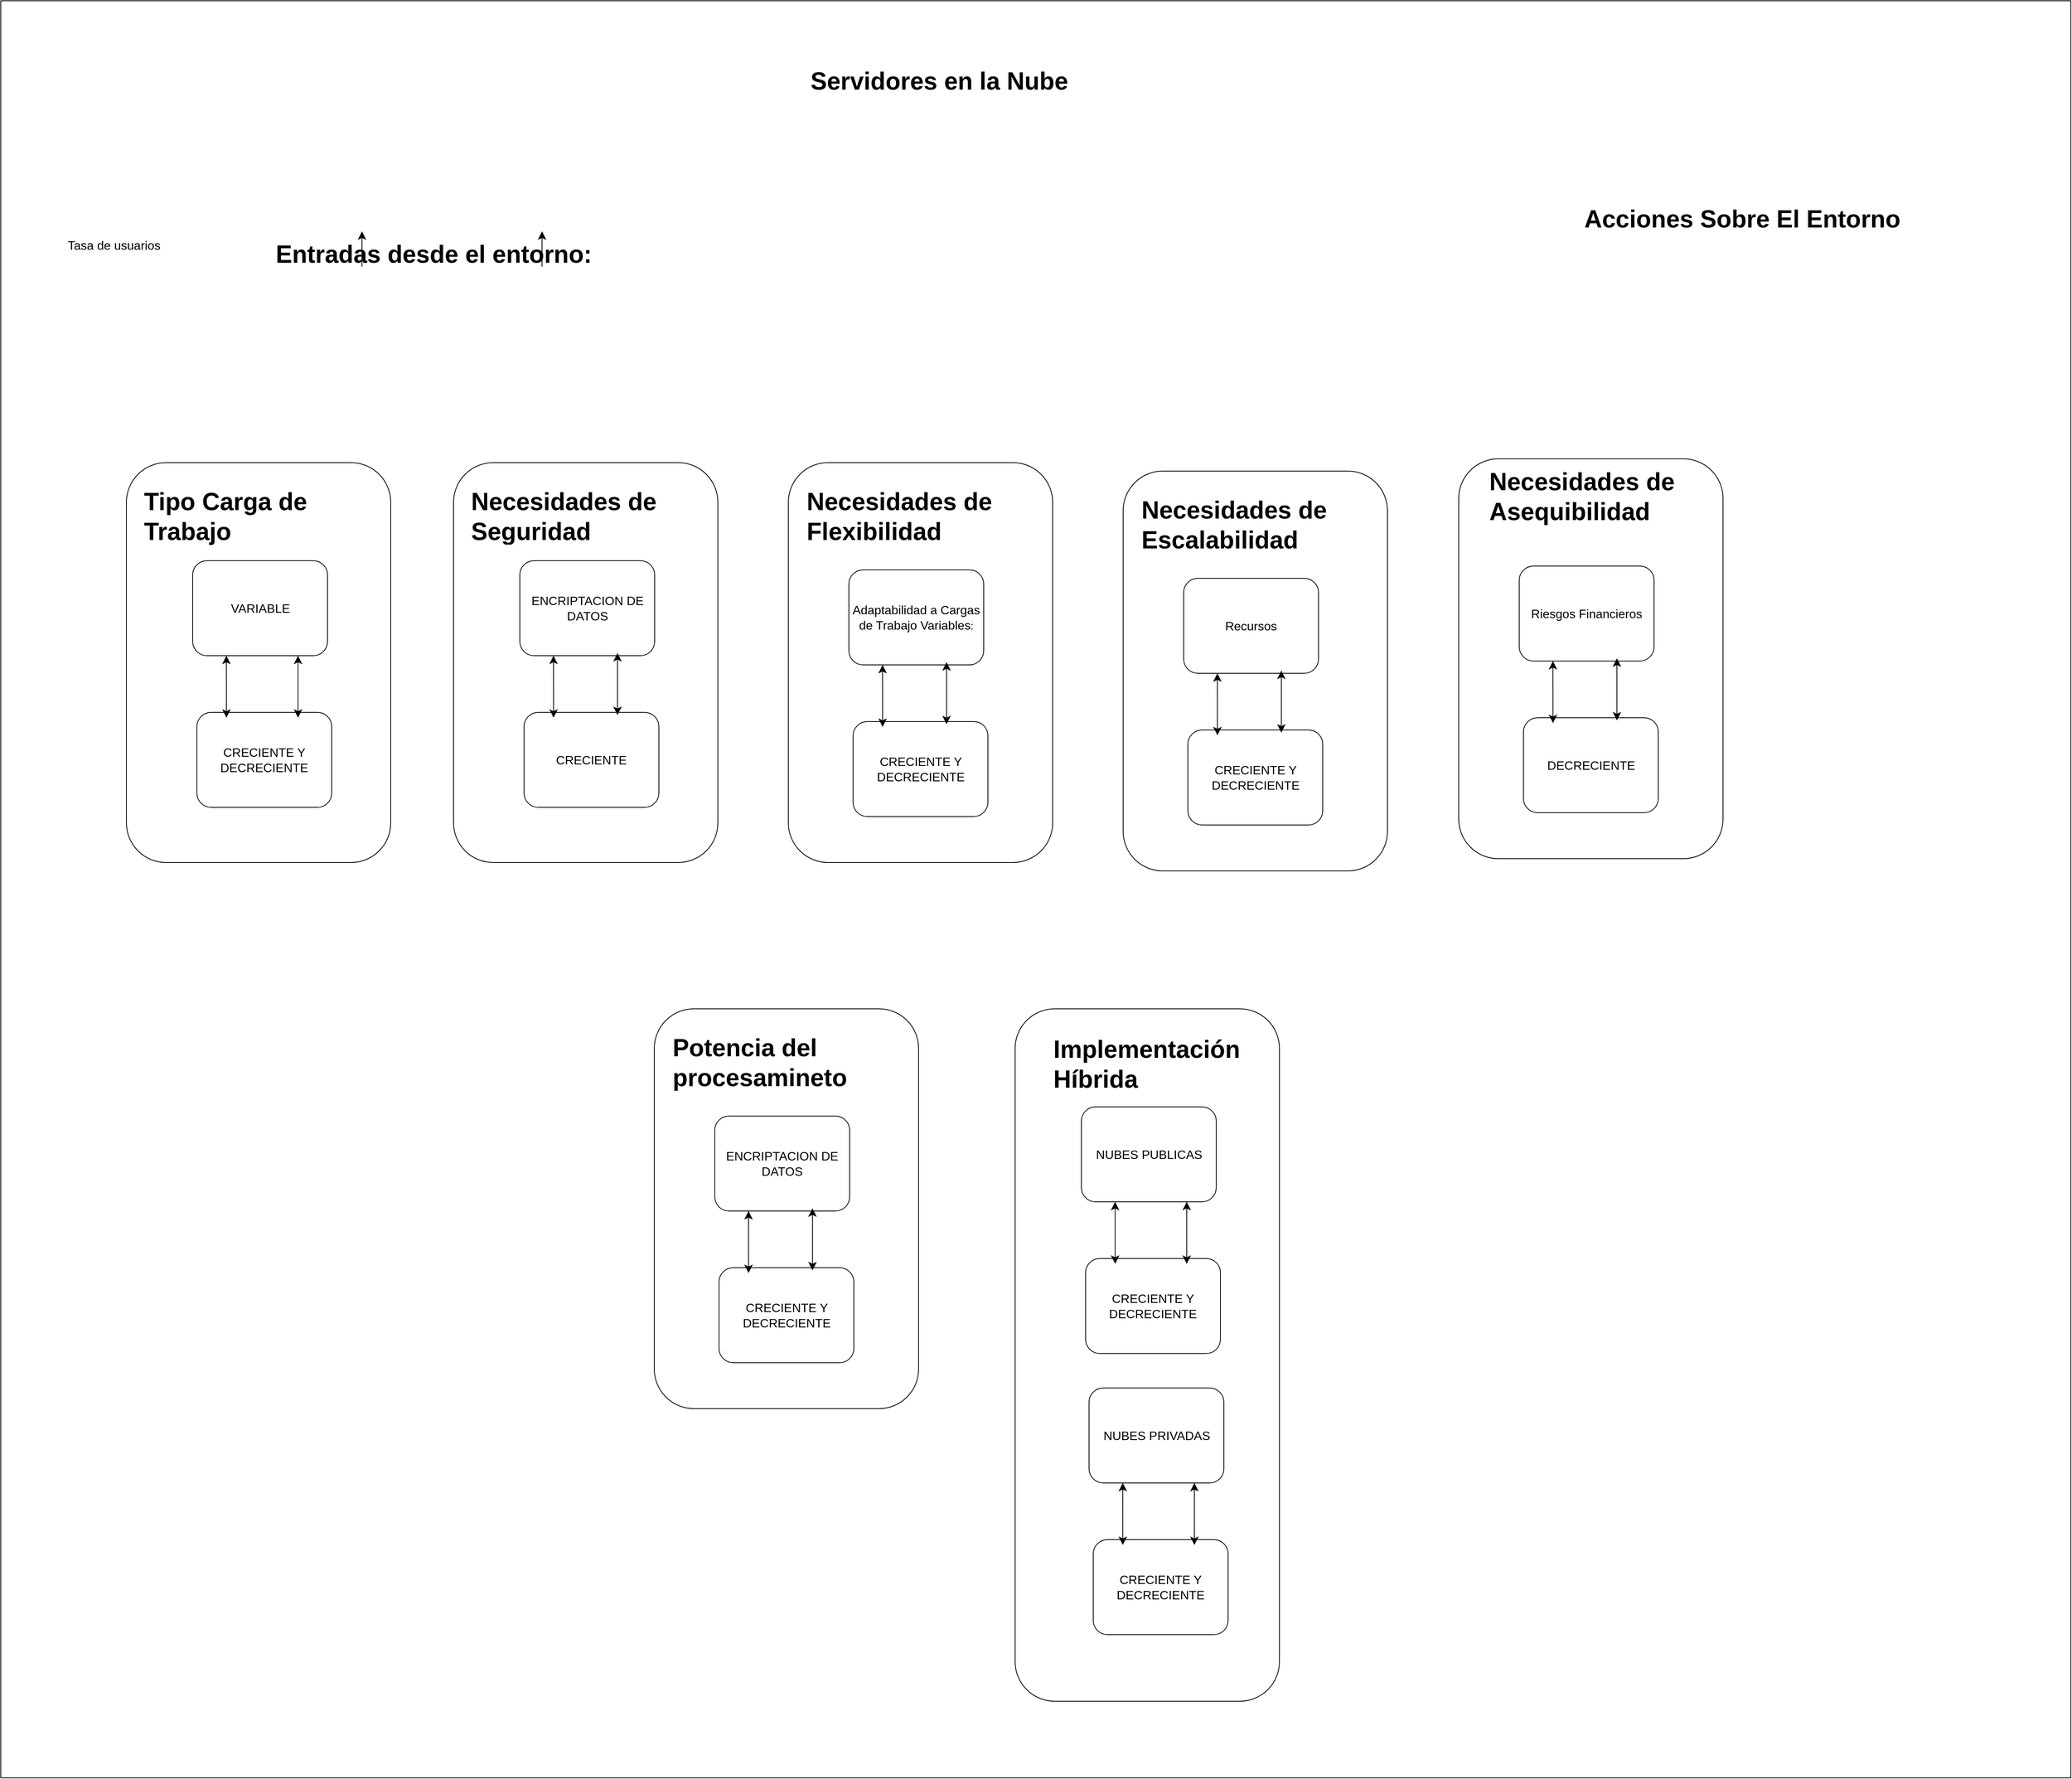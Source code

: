 <mxfile version="22.0.4" type="github" pages="2">
  <diagram name="Página-1" id="vCq6zs7CrHMmV6JF6-9W">
    <mxGraphModel dx="3840" dy="2064" grid="0" gridSize="10" guides="1" tooltips="1" connect="1" arrows="1" fold="1" page="0" pageScale="1" pageWidth="827" pageHeight="1169" math="0" shadow="0">
      <root>
        <mxCell id="0" />
        <mxCell id="1" parent="0" />
        <UserObject label="" link="https://meet.google.com/nyh-pgcb-acd" id="Tj51BT58kHfH4cU9sa8p-1">
          <mxCell style="rounded=0;whiteSpace=wrap;html=1;fontSize=16;" parent="1" vertex="1">
            <mxGeometry x="-848" y="-538" width="2702" height="2320" as="geometry" />
          </mxCell>
        </UserObject>
        <mxCell id="Tj51BT58kHfH4cU9sa8p-2" value="&lt;h1&gt;Servidores en la Nube&lt;/h1&gt;" style="text;html=1;strokeColor=none;fillColor=none;spacing=5;spacingTop=-20;whiteSpace=wrap;overflow=hidden;rounded=0;fontSize=16;" parent="1" vertex="1">
          <mxGeometry x="204" y="-463" width="403" height="75" as="geometry" />
        </mxCell>
        <mxCell id="SgmyFsETjONuVWpeVux2-51" value="&lt;h1&gt;Entradas desde el entorno:&lt;/h1&gt;" style="text;html=1;strokeColor=none;fillColor=none;spacing=5;spacingTop=-20;whiteSpace=wrap;overflow=hidden;rounded=0;fontSize=16;" parent="1" vertex="1">
          <mxGeometry x="-494" y="-237" width="470" height="46" as="geometry" />
        </mxCell>
        <mxCell id="SgmyFsETjONuVWpeVux2-52" value="Tasa de usuarios" style="text;html=1;strokeColor=none;fillColor=none;align=center;verticalAlign=middle;whiteSpace=wrap;rounded=0;fontSize=16;" parent="1" vertex="1">
          <mxGeometry x="-814" y="-242.5" width="228" height="47" as="geometry" />
        </mxCell>
        <mxCell id="sp_XJOnR3usTMsfJuHCN-1" value="&lt;h1&gt;Acciones Sobre El Entorno&lt;/h1&gt;" style="text;html=1;strokeColor=none;fillColor=none;spacing=5;spacingTop=-20;whiteSpace=wrap;overflow=hidden;rounded=0;fontSize=16;" parent="1" vertex="1">
          <mxGeometry x="1214" y="-283" width="470" height="46" as="geometry" />
        </mxCell>
        <mxCell id="6IeojxoNkeV59Rsgy9bG-1" value="" style="group" vertex="1" connectable="0" parent="1">
          <mxGeometry x="1055" y="60" width="345" height="522" as="geometry" />
        </mxCell>
        <mxCell id="sp_XJOnR3usTMsfJuHCN-4" value="" style="rounded=1;whiteSpace=wrap;html=1;fontSize=16;" parent="6IeojxoNkeV59Rsgy9bG-1" vertex="1">
          <mxGeometry width="345" height="522" as="geometry" />
        </mxCell>
        <mxCell id="sp_XJOnR3usTMsfJuHCN-5" value="Riesgos Financieros" style="rounded=1;whiteSpace=wrap;html=1;fontSize=16;" parent="6IeojxoNkeV59Rsgy9bG-1" vertex="1">
          <mxGeometry x="79" y="140" width="176" height="124" as="geometry" />
        </mxCell>
        <mxCell id="sp_XJOnR3usTMsfJuHCN-6" value="DECRECIENTE" style="rounded=1;whiteSpace=wrap;html=1;fontSize=16;" parent="6IeojxoNkeV59Rsgy9bG-1" vertex="1">
          <mxGeometry x="84.5" y="338" width="176" height="124" as="geometry" />
        </mxCell>
        <mxCell id="sp_XJOnR3usTMsfJuHCN-7" value="" style="endArrow=classic;startArrow=classic;html=1;rounded=0;fontSize=12;startSize=8;endSize=8;curved=1;entryX=0.25;entryY=1;entryDx=0;entryDy=0;exitX=0.219;exitY=0.056;exitDx=0;exitDy=0;exitPerimeter=0;" parent="6IeojxoNkeV59Rsgy9bG-1" source="sp_XJOnR3usTMsfJuHCN-6" target="sp_XJOnR3usTMsfJuHCN-5" edge="1">
          <mxGeometry width="50" height="50" relative="1" as="geometry">
            <mxPoint x="59.5" y="577" as="sourcePoint" />
            <mxPoint x="109.5" y="527" as="targetPoint" />
          </mxGeometry>
        </mxCell>
        <mxCell id="sp_XJOnR3usTMsfJuHCN-8" value="" style="endArrow=classic;startArrow=classic;html=1;rounded=0;fontSize=12;startSize=8;endSize=8;curved=1;entryX=0.25;entryY=1;entryDx=0;entryDy=0;exitX=0.219;exitY=0.056;exitDx=0;exitDy=0;exitPerimeter=0;" parent="6IeojxoNkeV59Rsgy9bG-1" edge="1">
          <mxGeometry width="50" height="50" relative="1" as="geometry">
            <mxPoint x="206.5" y="341.5" as="sourcePoint" />
            <mxPoint x="206.5" y="260.5" as="targetPoint" />
          </mxGeometry>
        </mxCell>
        <mxCell id="sp_XJOnR3usTMsfJuHCN-9" value="&lt;h1&gt;&lt;b&gt;Necesidades de&lt;br&gt;&lt;/b&gt;Asequibilidad&lt;/h1&gt;" style="text;html=1;strokeColor=none;fillColor=none;spacing=5;spacingTop=-20;whiteSpace=wrap;overflow=hidden;rounded=0;fontSize=16;" parent="6IeojxoNkeV59Rsgy9bG-1" vertex="1">
          <mxGeometry x="35" width="270.5" height="117" as="geometry" />
        </mxCell>
        <mxCell id="6IeojxoNkeV59Rsgy9bG-2" value="" style="group" vertex="1" connectable="0" parent="1">
          <mxGeometry x="180" y="65" width="345" height="522" as="geometry" />
        </mxCell>
        <mxCell id="sp_XJOnR3usTMsfJuHCN-11" value="" style="rounded=1;whiteSpace=wrap;html=1;fontSize=16;" parent="6IeojxoNkeV59Rsgy9bG-2" vertex="1">
          <mxGeometry width="345" height="522" as="geometry" />
        </mxCell>
        <mxCell id="sp_XJOnR3usTMsfJuHCN-12" value="Adaptabilidad a Cargas de Trabajo Variables&lt;span style=&quot;color: rgb(55, 65, 81); font-family: Söhne, ui-sans-serif, system-ui, -apple-system, &amp;quot;Segoe UI&amp;quot;, Roboto, Ubuntu, Cantarell, &amp;quot;Noto Sans&amp;quot;, sans-serif, &amp;quot;Helvetica Neue&amp;quot;, Arial, &amp;quot;Apple Color Emoji&amp;quot;, &amp;quot;Segoe UI Emoji&amp;quot;, &amp;quot;Segoe UI Symbol&amp;quot;, &amp;quot;Noto Color Emoji&amp;quot;; font-size: 14px; text-align: left; background-color: rgb(247, 247, 248);&quot;&gt;: &lt;/span&gt;" style="rounded=1;whiteSpace=wrap;html=1;fontSize=16;" parent="6IeojxoNkeV59Rsgy9bG-2" vertex="1">
          <mxGeometry x="79" y="140" width="176" height="124" as="geometry" />
        </mxCell>
        <mxCell id="sp_XJOnR3usTMsfJuHCN-13" value="CRECIENTE Y DECRECIENTE" style="rounded=1;whiteSpace=wrap;html=1;fontSize=16;" parent="6IeojxoNkeV59Rsgy9bG-2" vertex="1">
          <mxGeometry x="84.5" y="338" width="176" height="124" as="geometry" />
        </mxCell>
        <mxCell id="sp_XJOnR3usTMsfJuHCN-14" value="" style="endArrow=classic;startArrow=classic;html=1;rounded=0;fontSize=12;startSize=8;endSize=8;curved=1;entryX=0.25;entryY=1;entryDx=0;entryDy=0;exitX=0.219;exitY=0.056;exitDx=0;exitDy=0;exitPerimeter=0;" parent="6IeojxoNkeV59Rsgy9bG-2" source="sp_XJOnR3usTMsfJuHCN-13" target="sp_XJOnR3usTMsfJuHCN-12" edge="1">
          <mxGeometry width="50" height="50" relative="1" as="geometry">
            <mxPoint x="59.5" y="577" as="sourcePoint" />
            <mxPoint x="109.5" y="527" as="targetPoint" />
          </mxGeometry>
        </mxCell>
        <mxCell id="sp_XJOnR3usTMsfJuHCN-15" value="" style="endArrow=classic;startArrow=classic;html=1;rounded=0;fontSize=12;startSize=8;endSize=8;curved=1;entryX=0.25;entryY=1;entryDx=0;entryDy=0;exitX=0.219;exitY=0.056;exitDx=0;exitDy=0;exitPerimeter=0;" parent="6IeojxoNkeV59Rsgy9bG-2" edge="1">
          <mxGeometry width="50" height="50" relative="1" as="geometry">
            <mxPoint x="206.5" y="341.5" as="sourcePoint" />
            <mxPoint x="206.5" y="260.5" as="targetPoint" />
          </mxGeometry>
        </mxCell>
        <mxCell id="sp_XJOnR3usTMsfJuHCN-16" value="&lt;h1&gt;&lt;b&gt;Necesidades de&lt;br&gt;&lt;/b&gt;Flexibilidad&lt;/h1&gt;" style="text;html=1;strokeColor=none;fillColor=none;spacing=5;spacingTop=-20;whiteSpace=wrap;overflow=hidden;rounded=0;fontSize=16;" parent="6IeojxoNkeV59Rsgy9bG-2" vertex="1">
          <mxGeometry x="18.5" y="21" width="319.5" height="86" as="geometry" />
        </mxCell>
        <mxCell id="6IeojxoNkeV59Rsgy9bG-4" value="" style="group" vertex="1" connectable="0" parent="1">
          <mxGeometry x="-257" y="65" width="345" height="522" as="geometry" />
        </mxCell>
        <mxCell id="SgmyFsETjONuVWpeVux2-13" value="" style="rounded=1;whiteSpace=wrap;html=1;fontSize=16;" parent="6IeojxoNkeV59Rsgy9bG-4" vertex="1">
          <mxGeometry width="345" height="522" as="geometry" />
        </mxCell>
        <mxCell id="SgmyFsETjONuVWpeVux2-14" value="&lt;h1&gt;&lt;b&gt;Necesidades de&lt;br/&gt;Seguridad&lt;/b&gt;&lt;br&gt;&lt;/h1&gt;" style="text;html=1;strokeColor=none;fillColor=none;spacing=5;spacingTop=-20;whiteSpace=wrap;overflow=hidden;rounded=0;fontSize=16;" parent="6IeojxoNkeV59Rsgy9bG-4" vertex="1">
          <mxGeometry x="18" y="21" width="298" height="86" as="geometry" />
        </mxCell>
        <mxCell id="SgmyFsETjONuVWpeVux2-15" value="ENCRIPTACION DE DATOS" style="rounded=1;whiteSpace=wrap;html=1;fontSize=16;" parent="6IeojxoNkeV59Rsgy9bG-4" vertex="1">
          <mxGeometry x="86.5" y="128" width="176" height="124" as="geometry" />
        </mxCell>
        <mxCell id="SgmyFsETjONuVWpeVux2-16" value="CRECIENTE" style="rounded=1;whiteSpace=wrap;html=1;fontSize=16;" parent="6IeojxoNkeV59Rsgy9bG-4" vertex="1">
          <mxGeometry x="92" y="326" width="176" height="124" as="geometry" />
        </mxCell>
        <mxCell id="SgmyFsETjONuVWpeVux2-17" value="" style="endArrow=classic;startArrow=classic;html=1;rounded=0;fontSize=12;startSize=8;endSize=8;curved=1;entryX=0.25;entryY=1;entryDx=0;entryDy=0;exitX=0.219;exitY=0.056;exitDx=0;exitDy=0;exitPerimeter=0;" parent="6IeojxoNkeV59Rsgy9bG-4" source="SgmyFsETjONuVWpeVux2-16" target="SgmyFsETjONuVWpeVux2-15" edge="1">
          <mxGeometry width="50" height="50" relative="1" as="geometry">
            <mxPoint x="67" y="565" as="sourcePoint" />
            <mxPoint x="117" y="515" as="targetPoint" />
          </mxGeometry>
        </mxCell>
        <mxCell id="SgmyFsETjONuVWpeVux2-18" value="" style="endArrow=classic;startArrow=classic;html=1;rounded=0;fontSize=12;startSize=8;endSize=8;curved=1;entryX=0.25;entryY=1;entryDx=0;entryDy=0;exitX=0.219;exitY=0.056;exitDx=0;exitDy=0;exitPerimeter=0;" parent="6IeojxoNkeV59Rsgy9bG-4" edge="1">
          <mxGeometry width="50" height="50" relative="1" as="geometry">
            <mxPoint x="214" y="329.5" as="sourcePoint" />
            <mxPoint x="214" y="248.5" as="targetPoint" />
          </mxGeometry>
        </mxCell>
        <mxCell id="6IeojxoNkeV59Rsgy9bG-5" value="" style="group" vertex="1" connectable="0" parent="1">
          <mxGeometry x="-684" y="65" width="346" height="522" as="geometry" />
        </mxCell>
        <mxCell id="SgmyFsETjONuVWpeVux2-19" value="" style="rounded=1;whiteSpace=wrap;html=1;fontSize=16;" parent="6IeojxoNkeV59Rsgy9bG-5" vertex="1">
          <mxGeometry width="345" height="522" as="geometry" />
        </mxCell>
        <mxCell id="SgmyFsETjONuVWpeVux2-20" value="&lt;h1&gt;&lt;b&gt;Tipo Carga de Trabajo&lt;/b&gt;&lt;br&gt;&lt;/h1&gt;" style="text;html=1;strokeColor=none;fillColor=none;spacing=5;spacingTop=-20;whiteSpace=wrap;overflow=hidden;rounded=0;fontSize=16;" parent="6IeojxoNkeV59Rsgy9bG-5" vertex="1">
          <mxGeometry x="18" y="21" width="328" height="90" as="geometry" />
        </mxCell>
        <mxCell id="SgmyFsETjONuVWpeVux2-21" value="VARIABLE" style="rounded=1;whiteSpace=wrap;html=1;fontSize=16;" parent="6IeojxoNkeV59Rsgy9bG-5" vertex="1">
          <mxGeometry x="86.5" y="128" width="176" height="124" as="geometry" />
        </mxCell>
        <mxCell id="SgmyFsETjONuVWpeVux2-22" value="CRECIENTE Y DECRECIENTE" style="rounded=1;whiteSpace=wrap;html=1;fontSize=16;" parent="6IeojxoNkeV59Rsgy9bG-5" vertex="1">
          <mxGeometry x="92" y="326" width="176" height="124" as="geometry" />
        </mxCell>
        <mxCell id="SgmyFsETjONuVWpeVux2-23" value="" style="endArrow=classic;startArrow=classic;html=1;rounded=0;fontSize=12;startSize=8;endSize=8;curved=1;entryX=0.25;entryY=1;entryDx=0;entryDy=0;exitX=0.219;exitY=0.056;exitDx=0;exitDy=0;exitPerimeter=0;" parent="6IeojxoNkeV59Rsgy9bG-5" source="SgmyFsETjONuVWpeVux2-22" target="SgmyFsETjONuVWpeVux2-21" edge="1">
          <mxGeometry width="50" height="50" relative="1" as="geometry">
            <mxPoint x="65" y="342" as="sourcePoint" />
            <mxPoint x="115" y="292" as="targetPoint" />
          </mxGeometry>
        </mxCell>
        <mxCell id="SgmyFsETjONuVWpeVux2-24" value="" style="endArrow=classic;startArrow=classic;html=1;rounded=0;fontSize=12;startSize=8;endSize=8;curved=1;entryX=0.25;entryY=1;entryDx=0;entryDy=0;exitX=0.219;exitY=0.056;exitDx=0;exitDy=0;exitPerimeter=0;" parent="6IeojxoNkeV59Rsgy9bG-5" edge="1">
          <mxGeometry width="50" height="50" relative="1" as="geometry">
            <mxPoint x="224" y="333" as="sourcePoint" />
            <mxPoint x="224" y="252" as="targetPoint" />
          </mxGeometry>
        </mxCell>
        <mxCell id="6IeojxoNkeV59Rsgy9bG-6" value="" style="group" vertex="1" connectable="0" parent="1">
          <mxGeometry x="617" y="76" width="345" height="522" as="geometry" />
        </mxCell>
        <mxCell id="sp_XJOnR3usTMsfJuHCN-23" value="" style="rounded=1;whiteSpace=wrap;html=1;fontSize=16;" parent="6IeojxoNkeV59Rsgy9bG-6" vertex="1">
          <mxGeometry width="345" height="522" as="geometry" />
        </mxCell>
        <mxCell id="sp_XJOnR3usTMsfJuHCN-24" value="Recursos " style="rounded=1;whiteSpace=wrap;html=1;fontSize=16;" parent="6IeojxoNkeV59Rsgy9bG-6" vertex="1">
          <mxGeometry x="79" y="140" width="176" height="124" as="geometry" />
        </mxCell>
        <mxCell id="sp_XJOnR3usTMsfJuHCN-25" value="CRECIENTE Y DECRECIENTE" style="rounded=1;whiteSpace=wrap;html=1;fontSize=16;" parent="6IeojxoNkeV59Rsgy9bG-6" vertex="1">
          <mxGeometry x="84.5" y="338" width="176" height="124" as="geometry" />
        </mxCell>
        <mxCell id="sp_XJOnR3usTMsfJuHCN-26" value="" style="endArrow=classic;startArrow=classic;html=1;rounded=0;fontSize=12;startSize=8;endSize=8;curved=1;entryX=0.25;entryY=1;entryDx=0;entryDy=0;exitX=0.219;exitY=0.056;exitDx=0;exitDy=0;exitPerimeter=0;" parent="6IeojxoNkeV59Rsgy9bG-6" source="sp_XJOnR3usTMsfJuHCN-25" target="sp_XJOnR3usTMsfJuHCN-24" edge="1">
          <mxGeometry width="50" height="50" relative="1" as="geometry">
            <mxPoint x="59.5" y="577" as="sourcePoint" />
            <mxPoint x="109.5" y="527" as="targetPoint" />
          </mxGeometry>
        </mxCell>
        <mxCell id="sp_XJOnR3usTMsfJuHCN-27" value="" style="endArrow=classic;startArrow=classic;html=1;rounded=0;fontSize=12;startSize=8;endSize=8;curved=1;entryX=0.25;entryY=1;entryDx=0;entryDy=0;exitX=0.219;exitY=0.056;exitDx=0;exitDy=0;exitPerimeter=0;" parent="6IeojxoNkeV59Rsgy9bG-6" edge="1">
          <mxGeometry width="50" height="50" relative="1" as="geometry">
            <mxPoint x="206.5" y="341.5" as="sourcePoint" />
            <mxPoint x="206.5" y="260.5" as="targetPoint" />
          </mxGeometry>
        </mxCell>
        <mxCell id="sp_XJOnR3usTMsfJuHCN-28" value="&lt;h1&gt;&lt;b&gt;Necesidades de&lt;br&gt;&lt;/b&gt;Escalabilidad&lt;/h1&gt;" style="text;html=1;strokeColor=none;fillColor=none;spacing=5;spacingTop=-20;whiteSpace=wrap;overflow=hidden;rounded=0;fontSize=16;" parent="6IeojxoNkeV59Rsgy9bG-6" vertex="1">
          <mxGeometry x="18.5" y="21" width="319.5" height="86" as="geometry" />
        </mxCell>
        <mxCell id="6IeojxoNkeV59Rsgy9bG-7" value="" style="group" vertex="1" connectable="0" parent="1">
          <mxGeometry x="476" y="778" width="345" height="904" as="geometry" />
        </mxCell>
        <mxCell id="SgmyFsETjONuVWpeVux2-25" value="" style="rounded=1;whiteSpace=wrap;html=1;fontSize=16;" parent="6IeojxoNkeV59Rsgy9bG-7" vertex="1">
          <mxGeometry width="345" height="904" as="geometry" />
        </mxCell>
        <mxCell id="SgmyFsETjONuVWpeVux2-26" value="&lt;h1&gt;&lt;b&gt;Implementación&lt;br/&gt;Híbrida&lt;/b&gt;&lt;br&gt;&lt;/h1&gt;" style="text;html=1;strokeColor=none;fillColor=none;spacing=5;spacingTop=-20;whiteSpace=wrap;overflow=hidden;rounded=0;fontSize=16;" parent="6IeojxoNkeV59Rsgy9bG-7" vertex="1">
          <mxGeometry x="45" y="23" width="285" height="86" as="geometry" />
        </mxCell>
        <mxCell id="SgmyFsETjONuVWpeVux2-27" value="NUBES PUBLICAS" style="rounded=1;whiteSpace=wrap;html=1;fontSize=16;" parent="6IeojxoNkeV59Rsgy9bG-7" vertex="1">
          <mxGeometry x="86.5" y="128" width="176" height="124" as="geometry" />
        </mxCell>
        <mxCell id="SgmyFsETjONuVWpeVux2-28" value="CRECIENTE Y DECRECIENTE" style="rounded=1;whiteSpace=wrap;html=1;fontSize=16;" parent="6IeojxoNkeV59Rsgy9bG-7" vertex="1">
          <mxGeometry x="92" y="326" width="176" height="124" as="geometry" />
        </mxCell>
        <mxCell id="SgmyFsETjONuVWpeVux2-29" value="" style="endArrow=classic;startArrow=classic;html=1;rounded=0;fontSize=12;startSize=8;endSize=8;curved=1;entryX=0.25;entryY=1;entryDx=0;entryDy=0;exitX=0.219;exitY=0.056;exitDx=0;exitDy=0;exitPerimeter=0;" parent="6IeojxoNkeV59Rsgy9bG-7" source="SgmyFsETjONuVWpeVux2-28" target="SgmyFsETjONuVWpeVux2-27" edge="1">
          <mxGeometry width="50" height="50" relative="1" as="geometry">
            <mxPoint x="65" y="342" as="sourcePoint" />
            <mxPoint x="115" y="292" as="targetPoint" />
          </mxGeometry>
        </mxCell>
        <mxCell id="SgmyFsETjONuVWpeVux2-30" value="" style="endArrow=classic;startArrow=classic;html=1;rounded=0;fontSize=12;startSize=8;endSize=8;curved=1;entryX=0.25;entryY=1;entryDx=0;entryDy=0;exitX=0.219;exitY=0.056;exitDx=0;exitDy=0;exitPerimeter=0;" parent="6IeojxoNkeV59Rsgy9bG-7" edge="1">
          <mxGeometry width="50" height="50" relative="1" as="geometry">
            <mxPoint x="224" y="333" as="sourcePoint" />
            <mxPoint x="224" y="252" as="targetPoint" />
          </mxGeometry>
        </mxCell>
        <mxCell id="SgmyFsETjONuVWpeVux2-39" value="NUBES PRIVADAS" style="rounded=1;whiteSpace=wrap;html=1;fontSize=16;" parent="6IeojxoNkeV59Rsgy9bG-7" vertex="1">
          <mxGeometry x="96.5" y="495" width="176" height="124" as="geometry" />
        </mxCell>
        <mxCell id="SgmyFsETjONuVWpeVux2-40" value="CRECIENTE Y DECRECIENTE" style="rounded=1;whiteSpace=wrap;html=1;fontSize=16;" parent="6IeojxoNkeV59Rsgy9bG-7" vertex="1">
          <mxGeometry x="102" y="693" width="176" height="124" as="geometry" />
        </mxCell>
        <mxCell id="SgmyFsETjONuVWpeVux2-41" value="" style="endArrow=classic;startArrow=classic;html=1;rounded=0;fontSize=12;startSize=8;endSize=8;curved=1;entryX=0.25;entryY=1;entryDx=0;entryDy=0;exitX=0.219;exitY=0.056;exitDx=0;exitDy=0;exitPerimeter=0;" parent="6IeojxoNkeV59Rsgy9bG-7" source="SgmyFsETjONuVWpeVux2-40" target="SgmyFsETjONuVWpeVux2-39" edge="1">
          <mxGeometry width="50" height="50" relative="1" as="geometry">
            <mxPoint x="75" y="709" as="sourcePoint" />
            <mxPoint x="125" y="659" as="targetPoint" />
          </mxGeometry>
        </mxCell>
        <mxCell id="SgmyFsETjONuVWpeVux2-42" value="" style="endArrow=classic;startArrow=classic;html=1;rounded=0;fontSize=12;startSize=8;endSize=8;curved=1;entryX=0.25;entryY=1;entryDx=0;entryDy=0;exitX=0.219;exitY=0.056;exitDx=0;exitDy=0;exitPerimeter=0;" parent="6IeojxoNkeV59Rsgy9bG-7" edge="1">
          <mxGeometry width="50" height="50" relative="1" as="geometry">
            <mxPoint x="234" y="700" as="sourcePoint" />
            <mxPoint x="234" y="619" as="targetPoint" />
          </mxGeometry>
        </mxCell>
        <mxCell id="6IeojxoNkeV59Rsgy9bG-8" style="edgeStyle=none;curved=1;rounded=0;orthogonalLoop=1;jettySize=auto;html=1;exitX=0.75;exitY=1;exitDx=0;exitDy=0;entryX=0.75;entryY=0;entryDx=0;entryDy=0;fontSize=12;startSize=8;endSize=8;" edge="1" parent="1" source="SgmyFsETjONuVWpeVux2-51" target="SgmyFsETjONuVWpeVux2-51">
          <mxGeometry relative="1" as="geometry" />
        </mxCell>
        <mxCell id="6IeojxoNkeV59Rsgy9bG-9" style="edgeStyle=none;curved=1;rounded=0;orthogonalLoop=1;jettySize=auto;html=1;exitX=0.25;exitY=1;exitDx=0;exitDy=0;entryX=0.25;entryY=0;entryDx=0;entryDy=0;fontSize=12;startSize=8;endSize=8;" edge="1" parent="1" source="SgmyFsETjONuVWpeVux2-51" target="SgmyFsETjONuVWpeVux2-51">
          <mxGeometry relative="1" as="geometry" />
        </mxCell>
        <mxCell id="6IeojxoNkeV59Rsgy9bG-10" value="" style="group" vertex="1" connectable="0" parent="1">
          <mxGeometry x="5" y="778" width="345" height="522" as="geometry" />
        </mxCell>
        <mxCell id="6IeojxoNkeV59Rsgy9bG-11" value="" style="rounded=1;whiteSpace=wrap;html=1;fontSize=16;" vertex="1" parent="6IeojxoNkeV59Rsgy9bG-10">
          <mxGeometry width="345" height="522" as="geometry" />
        </mxCell>
        <mxCell id="6IeojxoNkeV59Rsgy9bG-12" value="ENCRIPTACION DE DATOS" style="rounded=1;whiteSpace=wrap;html=1;fontSize=16;" vertex="1" parent="6IeojxoNkeV59Rsgy9bG-10">
          <mxGeometry x="79" y="140" width="176" height="124" as="geometry" />
        </mxCell>
        <mxCell id="6IeojxoNkeV59Rsgy9bG-13" value="CRECIENTE Y DECRECIENTE" style="rounded=1;whiteSpace=wrap;html=1;fontSize=16;" vertex="1" parent="6IeojxoNkeV59Rsgy9bG-10">
          <mxGeometry x="84.5" y="338" width="176" height="124" as="geometry" />
        </mxCell>
        <mxCell id="6IeojxoNkeV59Rsgy9bG-14" value="" style="endArrow=classic;startArrow=classic;html=1;rounded=0;fontSize=12;startSize=8;endSize=8;curved=1;entryX=0.25;entryY=1;entryDx=0;entryDy=0;exitX=0.219;exitY=0.056;exitDx=0;exitDy=0;exitPerimeter=0;" edge="1" parent="6IeojxoNkeV59Rsgy9bG-10" source="6IeojxoNkeV59Rsgy9bG-13" target="6IeojxoNkeV59Rsgy9bG-12">
          <mxGeometry width="50" height="50" relative="1" as="geometry">
            <mxPoint x="59.5" y="577" as="sourcePoint" />
            <mxPoint x="109.5" y="527" as="targetPoint" />
          </mxGeometry>
        </mxCell>
        <mxCell id="6IeojxoNkeV59Rsgy9bG-15" value="" style="endArrow=classic;startArrow=classic;html=1;rounded=0;fontSize=12;startSize=8;endSize=8;curved=1;entryX=0.25;entryY=1;entryDx=0;entryDy=0;exitX=0.219;exitY=0.056;exitDx=0;exitDy=0;exitPerimeter=0;" edge="1" parent="6IeojxoNkeV59Rsgy9bG-10">
          <mxGeometry width="50" height="50" relative="1" as="geometry">
            <mxPoint x="206.5" y="341.5" as="sourcePoint" />
            <mxPoint x="206.5" y="260.5" as="targetPoint" />
          </mxGeometry>
        </mxCell>
        <mxCell id="6IeojxoNkeV59Rsgy9bG-16" value="&lt;h1&gt;Potencia del procesamineto&lt;/h1&gt;" style="text;html=1;strokeColor=none;fillColor=none;spacing=5;spacingTop=-20;whiteSpace=wrap;overflow=hidden;rounded=0;fontSize=16;" vertex="1" parent="6IeojxoNkeV59Rsgy9bG-10">
          <mxGeometry x="18.5" y="21" width="319.5" height="86" as="geometry" />
        </mxCell>
      </root>
    </mxGraphModel>
  </diagram>
  <diagram id="8uViFbAy0dLPO0oPSzOy" name="Página-2">
    <mxGraphModel dx="1452" dy="695" grid="0" gridSize="10" guides="1" tooltips="1" connect="1" arrows="1" fold="1" page="0" pageScale="1" pageWidth="827" pageHeight="1169" math="0" shadow="0">
      <root>
        <mxCell id="0" />
        <mxCell id="1" parent="0" />
      </root>
    </mxGraphModel>
  </diagram>
</mxfile>

